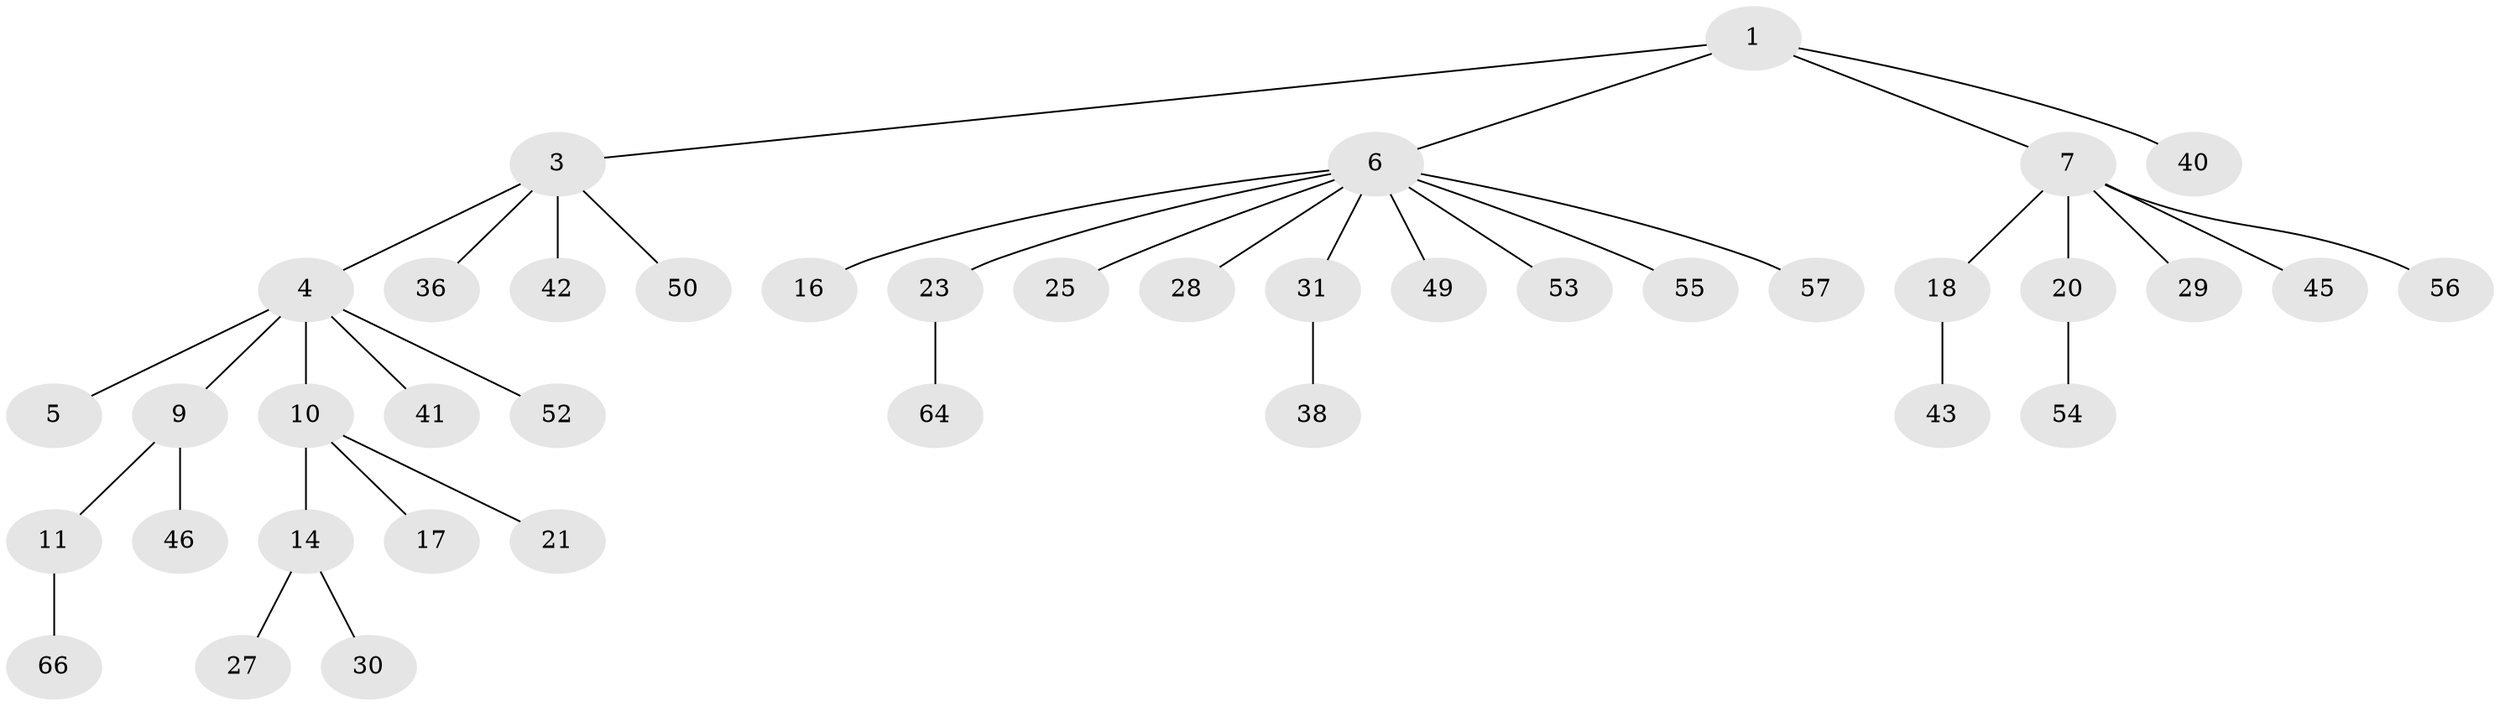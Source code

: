 // original degree distribution, {3: 0.08955223880597014, 5: 0.04477611940298507, 4: 0.1044776119402985, 1: 0.5223880597014925, 6: 0.014925373134328358, 2: 0.22388059701492538}
// Generated by graph-tools (version 1.1) at 2025/19/03/04/25 18:19:18]
// undirected, 40 vertices, 39 edges
graph export_dot {
graph [start="1"]
  node [color=gray90,style=filled];
  1 [super="+2"];
  3;
  4 [super="+8"];
  5;
  6 [super="+13+12"];
  7;
  9 [super="+35+44"];
  10 [super="+19"];
  11;
  14;
  16 [super="+47"];
  17;
  18;
  20 [super="+22+51+48"];
  21;
  23 [super="+24"];
  25;
  27 [super="+32"];
  28;
  29;
  30 [super="+33+63"];
  31;
  36;
  38 [super="+60"];
  40;
  41;
  42;
  43;
  45;
  46;
  49;
  50;
  52;
  53;
  54;
  55;
  56;
  57;
  64;
  66;
  1 -- 6;
  1 -- 40;
  1 -- 3;
  1 -- 7;
  3 -- 4;
  3 -- 36;
  3 -- 42;
  3 -- 50;
  4 -- 5;
  4 -- 52;
  4 -- 9;
  4 -- 10;
  4 -- 41;
  6 -- 55;
  6 -- 16;
  6 -- 49;
  6 -- 53;
  6 -- 57;
  6 -- 28;
  6 -- 25;
  6 -- 31;
  6 -- 23;
  7 -- 18;
  7 -- 20;
  7 -- 29;
  7 -- 45;
  7 -- 56;
  9 -- 11;
  9 -- 46;
  10 -- 14;
  10 -- 17;
  10 -- 21;
  11 -- 66;
  14 -- 27;
  14 -- 30;
  18 -- 43;
  20 -- 54;
  23 -- 64;
  31 -- 38;
}
